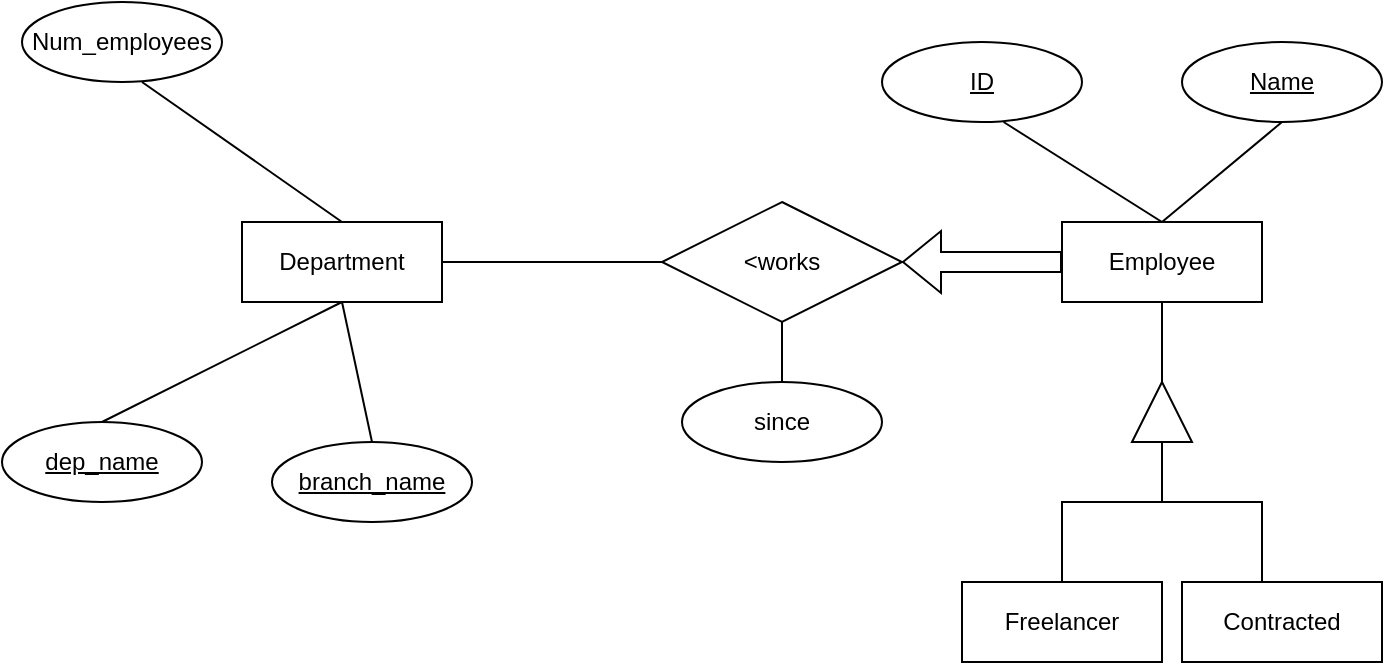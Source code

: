 <mxfile version="21.2.9" type="github">
  <diagram name="Page-1" id="YnvxCsxEjS-r9alnPrE5">
    <mxGraphModel dx="1009" dy="550" grid="1" gridSize="10" guides="1" tooltips="1" connect="1" arrows="1" fold="1" page="1" pageScale="1" pageWidth="1169" pageHeight="827" math="0" shadow="0">
      <root>
        <mxCell id="0" />
        <mxCell id="1" parent="0" />
        <mxCell id="tst-QI5zi-VoJXwsDzl8-3" value="Department" style="whiteSpace=wrap;html=1;align=center;" vertex="1" parent="1">
          <mxGeometry x="470" y="260" width="100" height="40" as="geometry" />
        </mxCell>
        <mxCell id="tst-QI5zi-VoJXwsDzl8-4" value="Num_employees" style="ellipse;whiteSpace=wrap;html=1;align=center;" vertex="1" parent="1">
          <mxGeometry x="360" y="150" width="100" height="40" as="geometry" />
        </mxCell>
        <mxCell id="tst-QI5zi-VoJXwsDzl8-5" value="&lt;u&gt;branch_name&lt;/u&gt;" style="ellipse;whiteSpace=wrap;html=1;align=center;" vertex="1" parent="1">
          <mxGeometry x="485" y="370" width="100" height="40" as="geometry" />
        </mxCell>
        <mxCell id="tst-QI5zi-VoJXwsDzl8-6" value="&lt;u&gt;dep_name&lt;/u&gt;" style="ellipse;whiteSpace=wrap;html=1;align=center;" vertex="1" parent="1">
          <mxGeometry x="350" y="360" width="100" height="40" as="geometry" />
        </mxCell>
        <mxCell id="tst-QI5zi-VoJXwsDzl8-7" value="&amp;lt;works" style="shape=rhombus;perimeter=rhombusPerimeter;whiteSpace=wrap;html=1;align=center;" vertex="1" parent="1">
          <mxGeometry x="680" y="250" width="120" height="60" as="geometry" />
        </mxCell>
        <mxCell id="tst-QI5zi-VoJXwsDzl8-8" value="since" style="ellipse;whiteSpace=wrap;html=1;align=center;" vertex="1" parent="1">
          <mxGeometry x="690" y="340" width="100" height="40" as="geometry" />
        </mxCell>
        <mxCell id="tst-QI5zi-VoJXwsDzl8-9" value="Employee" style="whiteSpace=wrap;html=1;align=center;" vertex="1" parent="1">
          <mxGeometry x="880" y="260" width="100" height="40" as="geometry" />
        </mxCell>
        <mxCell id="tst-QI5zi-VoJXwsDzl8-10" value="&lt;u&gt;ID&lt;/u&gt;" style="ellipse;whiteSpace=wrap;html=1;align=center;" vertex="1" parent="1">
          <mxGeometry x="790" y="170" width="100" height="40" as="geometry" />
        </mxCell>
        <mxCell id="tst-QI5zi-VoJXwsDzl8-11" value="&lt;u&gt;Name&lt;/u&gt;" style="ellipse;whiteSpace=wrap;html=1;align=center;" vertex="1" parent="1">
          <mxGeometry x="940" y="170" width="100" height="40" as="geometry" />
        </mxCell>
        <mxCell id="tst-QI5zi-VoJXwsDzl8-12" value="" style="endArrow=none;html=1;rounded=0;exitX=0.6;exitY=1;exitDx=0;exitDy=0;exitPerimeter=0;entryX=0.5;entryY=0;entryDx=0;entryDy=0;" edge="1" parent="1" source="tst-QI5zi-VoJXwsDzl8-4" target="tst-QI5zi-VoJXwsDzl8-3">
          <mxGeometry relative="1" as="geometry">
            <mxPoint x="440" y="290" as="sourcePoint" />
            <mxPoint x="600" y="290" as="targetPoint" />
          </mxGeometry>
        </mxCell>
        <mxCell id="tst-QI5zi-VoJXwsDzl8-14" value="" style="endArrow=none;html=1;rounded=0;entryX=0.5;entryY=0;entryDx=0;entryDy=0;exitX=0.608;exitY=1;exitDx=0;exitDy=0;exitPerimeter=0;" edge="1" parent="1" source="tst-QI5zi-VoJXwsDzl8-10" target="tst-QI5zi-VoJXwsDzl8-9">
          <mxGeometry width="50" height="50" relative="1" as="geometry">
            <mxPoint x="490" y="310" as="sourcePoint" />
            <mxPoint x="540" y="260" as="targetPoint" />
          </mxGeometry>
        </mxCell>
        <mxCell id="tst-QI5zi-VoJXwsDzl8-15" value="" style="endArrow=none;html=1;rounded=0;entryX=0.5;entryY=1;entryDx=0;entryDy=0;exitX=0.5;exitY=0;exitDx=0;exitDy=0;" edge="1" parent="1" source="tst-QI5zi-VoJXwsDzl8-9" target="tst-QI5zi-VoJXwsDzl8-11">
          <mxGeometry width="50" height="50" relative="1" as="geometry">
            <mxPoint x="930" y="270" as="sourcePoint" />
            <mxPoint x="540" y="260" as="targetPoint" />
          </mxGeometry>
        </mxCell>
        <mxCell id="tst-QI5zi-VoJXwsDzl8-17" value="" style="endArrow=none;html=1;rounded=0;exitX=0.5;exitY=1;exitDx=0;exitDy=0;entryX=0.5;entryY=0;entryDx=0;entryDy=0;" edge="1" parent="1" source="tst-QI5zi-VoJXwsDzl8-3" target="tst-QI5zi-VoJXwsDzl8-6">
          <mxGeometry width="50" height="50" relative="1" as="geometry">
            <mxPoint x="490" y="310" as="sourcePoint" />
            <mxPoint x="540" y="260" as="targetPoint" />
          </mxGeometry>
        </mxCell>
        <mxCell id="tst-QI5zi-VoJXwsDzl8-18" value="" style="endArrow=none;html=1;rounded=0;entryX=0.5;entryY=0;entryDx=0;entryDy=0;exitX=0.5;exitY=1;exitDx=0;exitDy=0;" edge="1" parent="1" source="tst-QI5zi-VoJXwsDzl8-3" target="tst-QI5zi-VoJXwsDzl8-5">
          <mxGeometry width="50" height="50" relative="1" as="geometry">
            <mxPoint x="490" y="310" as="sourcePoint" />
            <mxPoint x="540" y="260" as="targetPoint" />
          </mxGeometry>
        </mxCell>
        <mxCell id="tst-QI5zi-VoJXwsDzl8-19" value="" style="endArrow=none;html=1;rounded=0;entryX=0;entryY=0.5;entryDx=0;entryDy=0;exitX=1;exitY=0.5;exitDx=0;exitDy=0;" edge="1" parent="1" source="tst-QI5zi-VoJXwsDzl8-3" target="tst-QI5zi-VoJXwsDzl8-7">
          <mxGeometry width="50" height="50" relative="1" as="geometry">
            <mxPoint x="580" y="280" as="sourcePoint" />
            <mxPoint x="540" y="260" as="targetPoint" />
          </mxGeometry>
        </mxCell>
        <mxCell id="tst-QI5zi-VoJXwsDzl8-20" value="" style="endArrow=block;html=1;rounded=0;entryX=1;entryY=0.5;entryDx=0;entryDy=0;exitX=0;exitY=0.5;exitDx=0;exitDy=0;shape=flexArrow;startArrow=none;startFill=0;" edge="1" parent="1" source="tst-QI5zi-VoJXwsDzl8-9" target="tst-QI5zi-VoJXwsDzl8-7">
          <mxGeometry width="50" height="50" relative="1" as="geometry">
            <mxPoint x="490" y="310" as="sourcePoint" />
            <mxPoint x="540" y="260" as="targetPoint" />
          </mxGeometry>
        </mxCell>
        <mxCell id="tst-QI5zi-VoJXwsDzl8-21" value="" style="endArrow=none;html=1;rounded=0;entryX=0.5;entryY=1;entryDx=0;entryDy=0;exitX=0.5;exitY=0;exitDx=0;exitDy=0;" edge="1" parent="1" source="tst-QI5zi-VoJXwsDzl8-8" target="tst-QI5zi-VoJXwsDzl8-7">
          <mxGeometry width="50" height="50" relative="1" as="geometry">
            <mxPoint x="490" y="310" as="sourcePoint" />
            <mxPoint x="540" y="260" as="targetPoint" />
          </mxGeometry>
        </mxCell>
        <mxCell id="tst-QI5zi-VoJXwsDzl8-22" value="" style="endArrow=none;html=1;rounded=0;entryX=0.5;entryY=1;entryDx=0;entryDy=0;" edge="1" parent="1" target="tst-QI5zi-VoJXwsDzl8-9">
          <mxGeometry width="50" height="50" relative="1" as="geometry">
            <mxPoint x="930" y="340" as="sourcePoint" />
            <mxPoint x="540" y="260" as="targetPoint" />
          </mxGeometry>
        </mxCell>
        <mxCell id="tst-QI5zi-VoJXwsDzl8-23" value="" style="triangle;whiteSpace=wrap;html=1;direction=north;" vertex="1" parent="1">
          <mxGeometry x="915" y="340" width="30" height="30" as="geometry" />
        </mxCell>
        <mxCell id="tst-QI5zi-VoJXwsDzl8-24" value="" style="endArrow=none;html=1;rounded=0;entryX=0;entryY=0.5;entryDx=0;entryDy=0;" edge="1" parent="1" target="tst-QI5zi-VoJXwsDzl8-23">
          <mxGeometry width="50" height="50" relative="1" as="geometry">
            <mxPoint x="880" y="440" as="sourcePoint" />
            <mxPoint x="970" y="400" as="targetPoint" />
            <Array as="points">
              <mxPoint x="880" y="400" />
              <mxPoint x="930" y="400" />
            </Array>
          </mxGeometry>
        </mxCell>
        <mxCell id="tst-QI5zi-VoJXwsDzl8-25" value="" style="endArrow=none;html=1;rounded=0;entryX=0;entryY=0.5;entryDx=0;entryDy=0;" edge="1" parent="1" target="tst-QI5zi-VoJXwsDzl8-23">
          <mxGeometry width="50" height="50" relative="1" as="geometry">
            <mxPoint x="980" y="440" as="sourcePoint" />
            <mxPoint x="990" y="380" as="targetPoint" />
            <Array as="points">
              <mxPoint x="980" y="400" />
              <mxPoint x="930" y="400" />
            </Array>
          </mxGeometry>
        </mxCell>
        <mxCell id="tst-QI5zi-VoJXwsDzl8-26" value="Contracted" style="whiteSpace=wrap;html=1;align=center;" vertex="1" parent="1">
          <mxGeometry x="940" y="440" width="100" height="40" as="geometry" />
        </mxCell>
        <mxCell id="tst-QI5zi-VoJXwsDzl8-27" value="Freelancer" style="whiteSpace=wrap;html=1;align=center;" vertex="1" parent="1">
          <mxGeometry x="830" y="440" width="100" height="40" as="geometry" />
        </mxCell>
      </root>
    </mxGraphModel>
  </diagram>
</mxfile>
